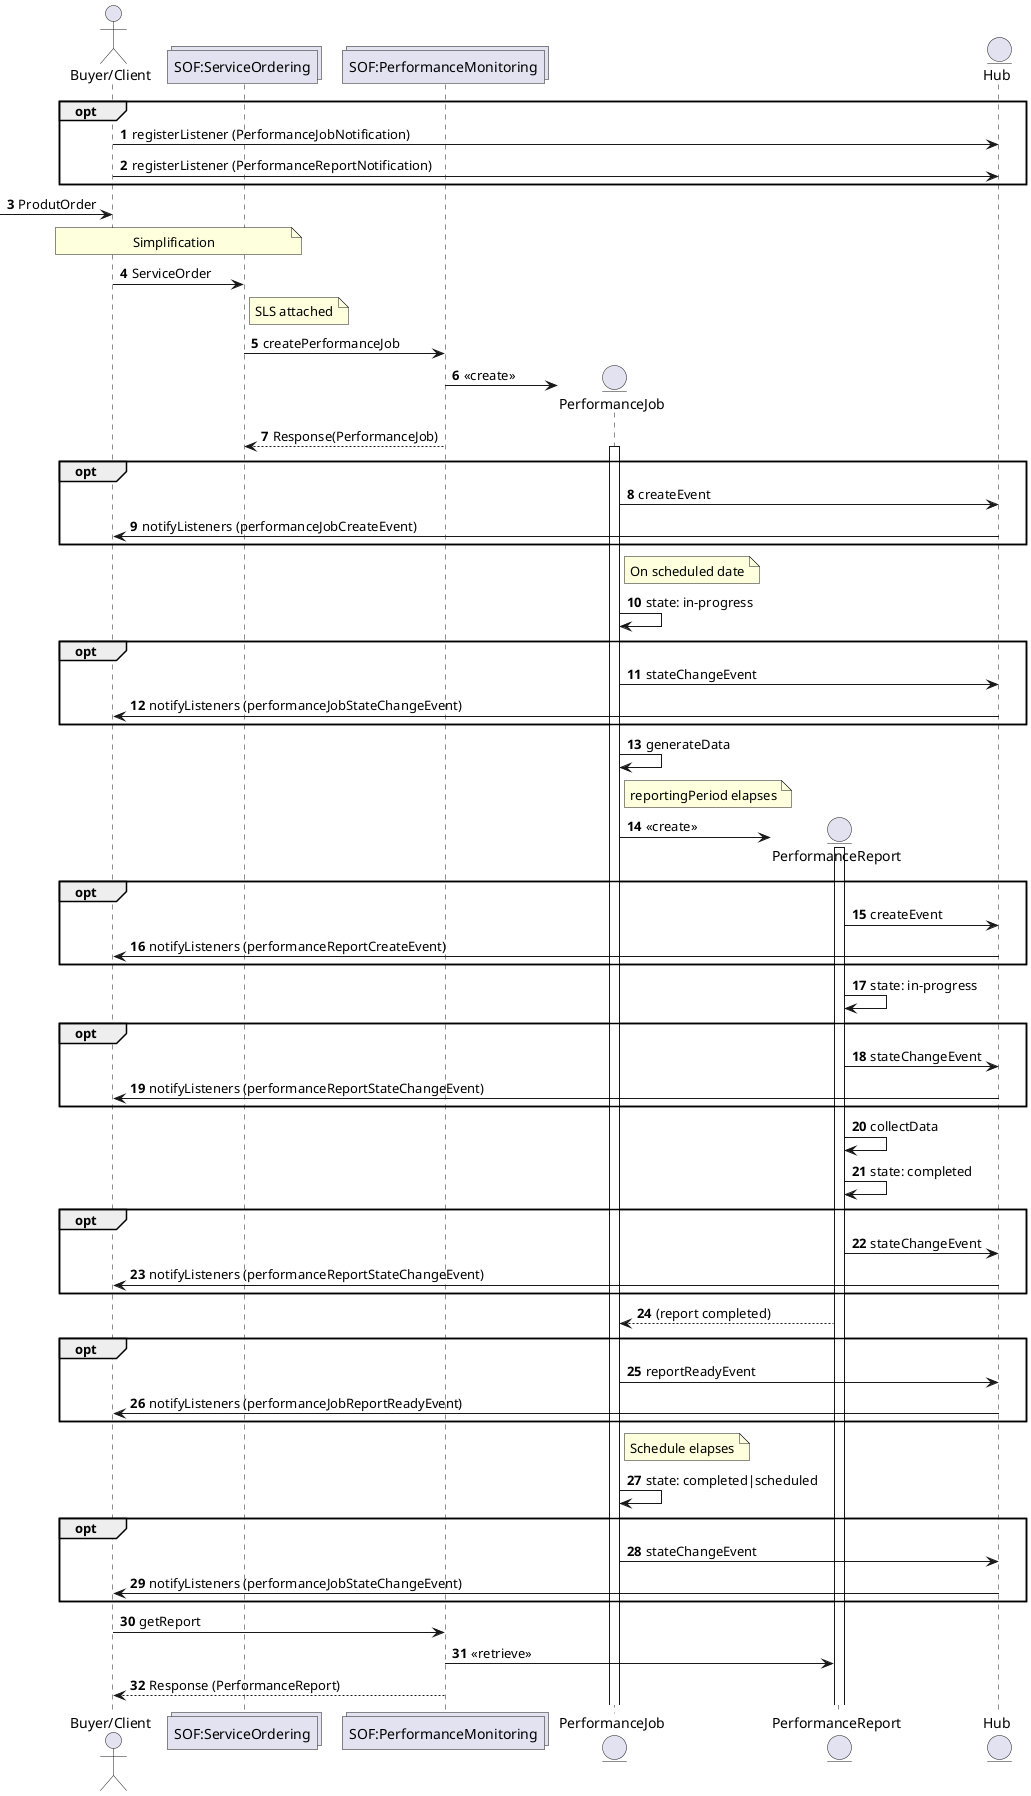 @startuml pmProvisioningInServiceOrder
autonumber

actor "Buyer/Client" as B

collections "SOF:ServiceOrdering" as SO
collections "SOF:PerformanceMonitoring" as PM

entity Hub 

opt
  B -> Hub: registerListener (PerformanceJobNotification)
  B -> Hub: registerListener (PerformanceReportNotification)
end

[-> B: ProdutOrder

note over B,SO: Simplification
B-> SO: ServiceOrder

Note right of SO: SLS attached

SO -> PM: createPerformanceJob
create entity PerformanceJob as PJ
PM -> PJ: <<create>>
PM --> SO: Response(PerformanceJob)


activate PJ

opt
  PJ -> Hub: createEvent
  Hub -> B: notifyListeners (performanceJobCreateEvent)
end

note right of PJ: On scheduled date
PJ -> PJ: state: in-progress

opt
  PJ -> Hub: stateChangeEvent
  Hub -> B: notifyListeners (performanceJobStateChangeEvent)
end

PJ -> PJ: generateData

note right of PJ: reportingPeriod elapses

create entity PerformanceReport as PR
PJ -> PR: <<create>>

activate PR

opt
  PR -> Hub: createEvent
  Hub -> B: notifyListeners (performanceReportCreateEvent)
end 

PR -> PR: state: in-progress

opt
  PR -> Hub: stateChangeEvent
  Hub -> B: notifyListeners (performanceReportStateChangeEvent)
end

PR -> PR: collectData

PR -> PR: state: completed

opt
  PR -> Hub: stateChangeEvent
  Hub -> B: notifyListeners (performanceReportStateChangeEvent)
end

PR --> PJ: (report completed)

opt 
  PJ -> Hub: reportReadyEvent
  Hub -> B: notifyListeners (performanceJobReportReadyEvent)
end 

note right of PJ: Schedule elapses

PJ -> PJ: state: completed|scheduled

opt
  PJ -> Hub: stateChangeEvent
  Hub -> B: notifyListeners (performanceJobStateChangeEvent)
end

B -> PM: getReport
PM -> PR: <<retrieve>>
PM --> B: Response (PerformanceReport)

entity Hub

@enduml